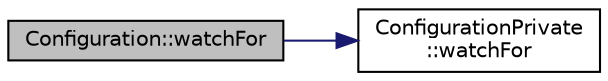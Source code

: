digraph "Configuration::watchFor"
{
 // LATEX_PDF_SIZE
  edge [fontname="Helvetica",fontsize="10",labelfontname="Helvetica",labelfontsize="10"];
  node [fontname="Helvetica",fontsize="10",shape=record];
  rankdir="LR";
  Node1 [label="Configuration::watchFor",height=0.2,width=0.4,color="black", fillcolor="grey75", style="filled", fontcolor="black",tooltip=" "];
  Node1 -> Node2 [color="midnightblue",fontsize="10",style="solid",fontname="Helvetica"];
  Node2 [label="ConfigurationPrivate\l::watchFor",height=0.2,width=0.4,color="black", fillcolor="white", style="filled",URL="$class_configuration_private.html#a96e76ba1e1eb28eb409c2c6c600ac5ec",tooltip=" "];
}
